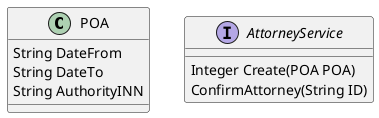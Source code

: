 @startuml
  class POA {
    String DateFrom
    String DateTo
    String AuthorityINN
  }
  
  interface AttorneyService {
    Integer Create(POA POA)
    ConfirmAttorney(String ID)
  }
@enduml
